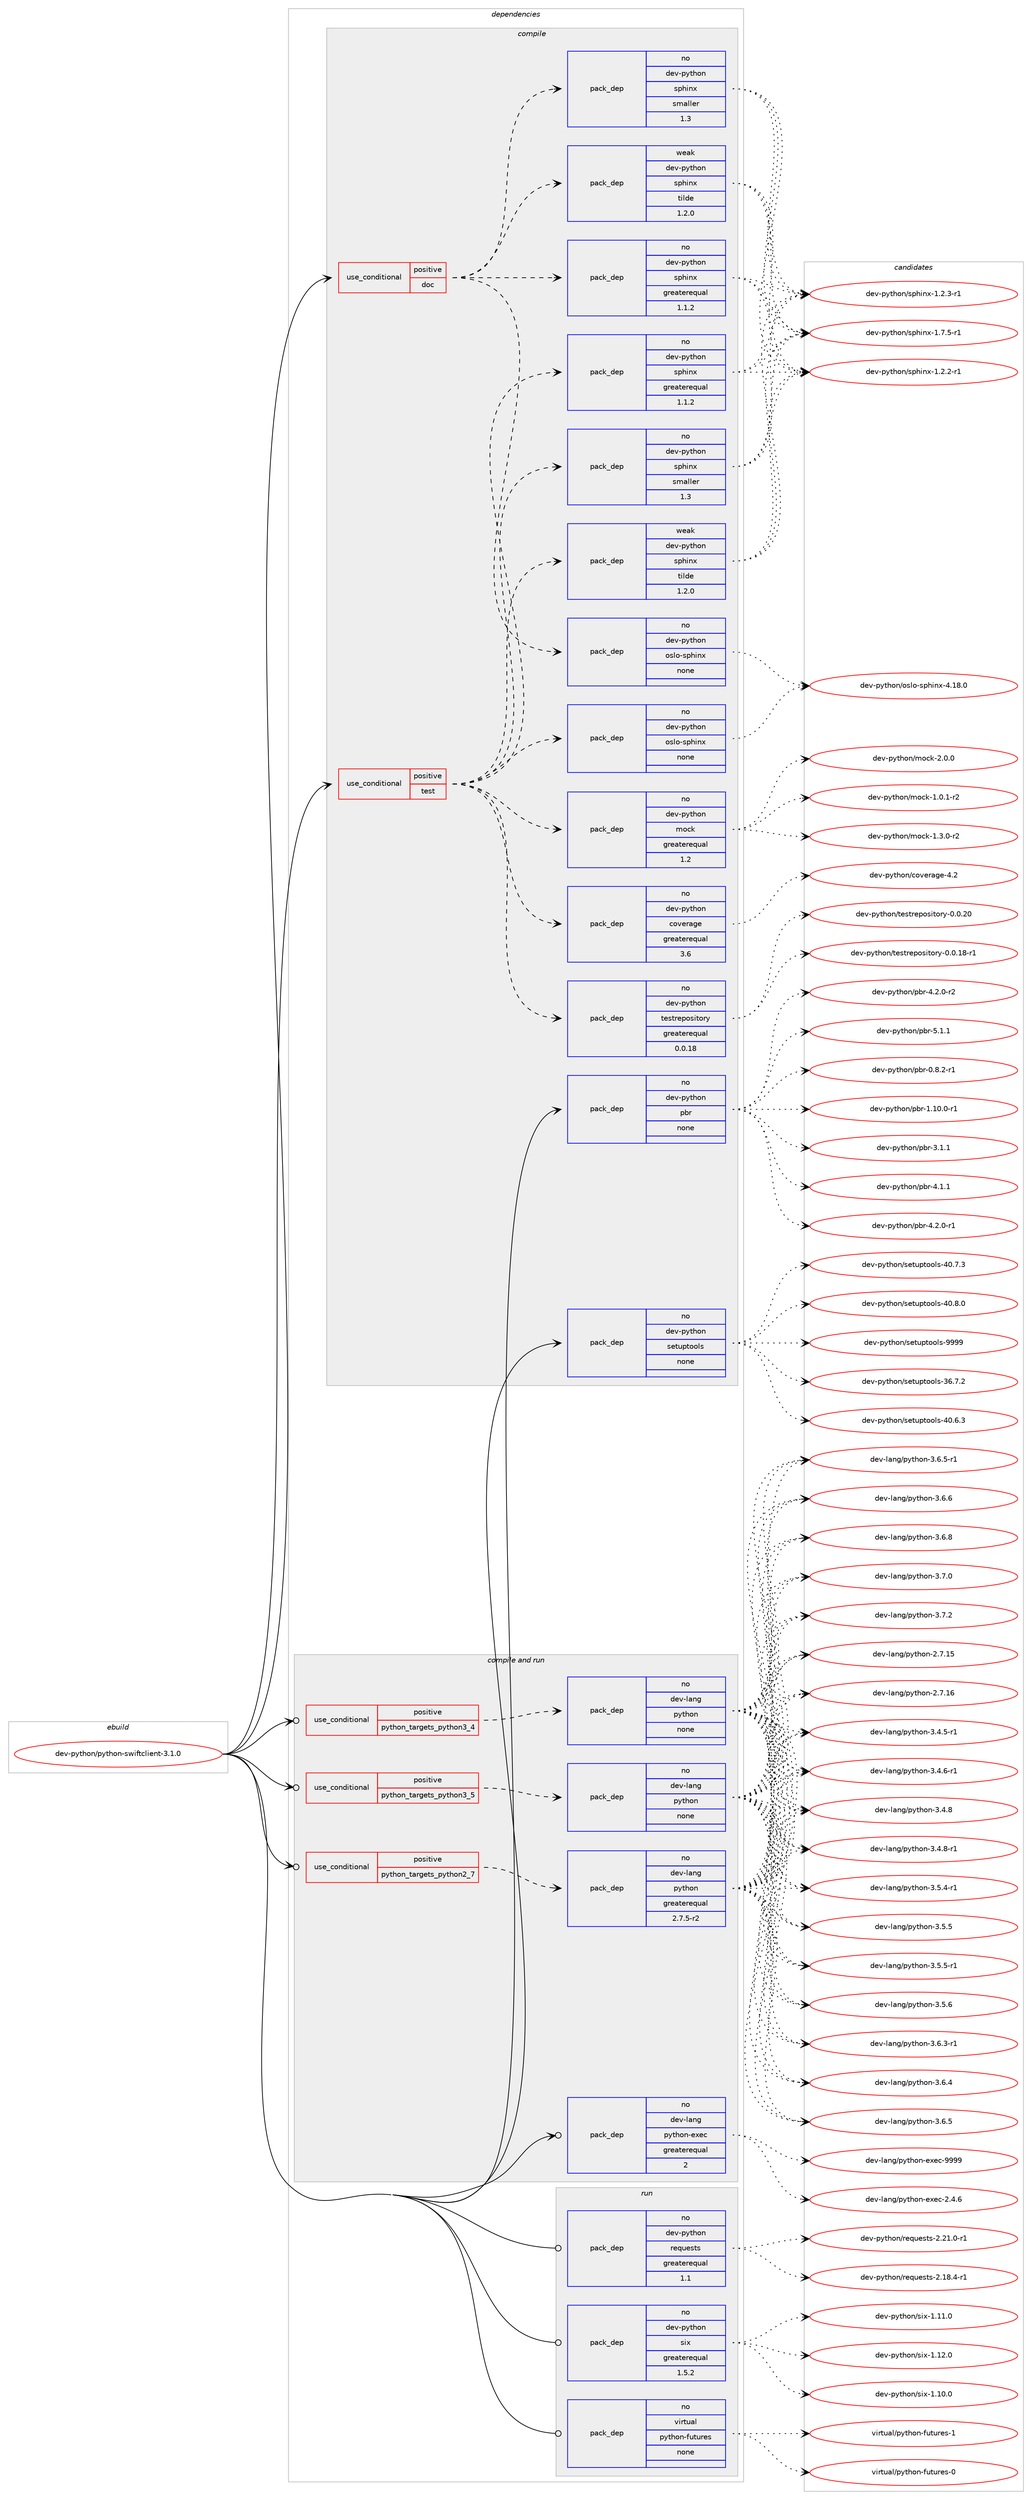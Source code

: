digraph prolog {

# *************
# Graph options
# *************

newrank=true;
concentrate=true;
compound=true;
graph [rankdir=LR,fontname=Helvetica,fontsize=10,ranksep=1.5];#, ranksep=2.5, nodesep=0.2];
edge  [arrowhead=vee];
node  [fontname=Helvetica,fontsize=10];

# **********
# The ebuild
# **********

subgraph cluster_leftcol {
color=gray;
rank=same;
label=<<i>ebuild</i>>;
id [label="dev-python/python-swiftclient-3.1.0", color=red, width=4, href="../dev-python/python-swiftclient-3.1.0.svg"];
}

# ****************
# The dependencies
# ****************

subgraph cluster_midcol {
color=gray;
label=<<i>dependencies</i>>;
subgraph cluster_compile {
fillcolor="#eeeeee";
style=filled;
label=<<i>compile</i>>;
subgraph cond383071 {
dependency1436762 [label=<<TABLE BORDER="0" CELLBORDER="1" CELLSPACING="0" CELLPADDING="4"><TR><TD ROWSPAN="3" CELLPADDING="10">use_conditional</TD></TR><TR><TD>positive</TD></TR><TR><TD>doc</TD></TR></TABLE>>, shape=none, color=red];
subgraph pack1030336 {
dependency1436763 [label=<<TABLE BORDER="0" CELLBORDER="1" CELLSPACING="0" CELLPADDING="4" WIDTH="220"><TR><TD ROWSPAN="6" CELLPADDING="30">pack_dep</TD></TR><TR><TD WIDTH="110">no</TD></TR><TR><TD>dev-python</TD></TR><TR><TD>oslo-sphinx</TD></TR><TR><TD>none</TD></TR><TR><TD></TD></TR></TABLE>>, shape=none, color=blue];
}
dependency1436762:e -> dependency1436763:w [weight=20,style="dashed",arrowhead="vee"];
subgraph pack1030337 {
dependency1436764 [label=<<TABLE BORDER="0" CELLBORDER="1" CELLSPACING="0" CELLPADDING="4" WIDTH="220"><TR><TD ROWSPAN="6" CELLPADDING="30">pack_dep</TD></TR><TR><TD WIDTH="110">no</TD></TR><TR><TD>dev-python</TD></TR><TR><TD>sphinx</TD></TR><TR><TD>greaterequal</TD></TR><TR><TD>1.1.2</TD></TR></TABLE>>, shape=none, color=blue];
}
dependency1436762:e -> dependency1436764:w [weight=20,style="dashed",arrowhead="vee"];
subgraph pack1030338 {
dependency1436765 [label=<<TABLE BORDER="0" CELLBORDER="1" CELLSPACING="0" CELLPADDING="4" WIDTH="220"><TR><TD ROWSPAN="6" CELLPADDING="30">pack_dep</TD></TR><TR><TD WIDTH="110">weak</TD></TR><TR><TD>dev-python</TD></TR><TR><TD>sphinx</TD></TR><TR><TD>tilde</TD></TR><TR><TD>1.2.0</TD></TR></TABLE>>, shape=none, color=blue];
}
dependency1436762:e -> dependency1436765:w [weight=20,style="dashed",arrowhead="vee"];
subgraph pack1030339 {
dependency1436766 [label=<<TABLE BORDER="0" CELLBORDER="1" CELLSPACING="0" CELLPADDING="4" WIDTH="220"><TR><TD ROWSPAN="6" CELLPADDING="30">pack_dep</TD></TR><TR><TD WIDTH="110">no</TD></TR><TR><TD>dev-python</TD></TR><TR><TD>sphinx</TD></TR><TR><TD>smaller</TD></TR><TR><TD>1.3</TD></TR></TABLE>>, shape=none, color=blue];
}
dependency1436762:e -> dependency1436766:w [weight=20,style="dashed",arrowhead="vee"];
}
id:e -> dependency1436762:w [weight=20,style="solid",arrowhead="vee"];
subgraph cond383072 {
dependency1436767 [label=<<TABLE BORDER="0" CELLBORDER="1" CELLSPACING="0" CELLPADDING="4"><TR><TD ROWSPAN="3" CELLPADDING="10">use_conditional</TD></TR><TR><TD>positive</TD></TR><TR><TD>test</TD></TR></TABLE>>, shape=none, color=red];
subgraph pack1030340 {
dependency1436768 [label=<<TABLE BORDER="0" CELLBORDER="1" CELLSPACING="0" CELLPADDING="4" WIDTH="220"><TR><TD ROWSPAN="6" CELLPADDING="30">pack_dep</TD></TR><TR><TD WIDTH="110">no</TD></TR><TR><TD>dev-python</TD></TR><TR><TD>coverage</TD></TR><TR><TD>greaterequal</TD></TR><TR><TD>3.6</TD></TR></TABLE>>, shape=none, color=blue];
}
dependency1436767:e -> dependency1436768:w [weight=20,style="dashed",arrowhead="vee"];
subgraph pack1030341 {
dependency1436769 [label=<<TABLE BORDER="0" CELLBORDER="1" CELLSPACING="0" CELLPADDING="4" WIDTH="220"><TR><TD ROWSPAN="6" CELLPADDING="30">pack_dep</TD></TR><TR><TD WIDTH="110">no</TD></TR><TR><TD>dev-python</TD></TR><TR><TD>mock</TD></TR><TR><TD>greaterequal</TD></TR><TR><TD>1.2</TD></TR></TABLE>>, shape=none, color=blue];
}
dependency1436767:e -> dependency1436769:w [weight=20,style="dashed",arrowhead="vee"];
subgraph pack1030342 {
dependency1436770 [label=<<TABLE BORDER="0" CELLBORDER="1" CELLSPACING="0" CELLPADDING="4" WIDTH="220"><TR><TD ROWSPAN="6" CELLPADDING="30">pack_dep</TD></TR><TR><TD WIDTH="110">no</TD></TR><TR><TD>dev-python</TD></TR><TR><TD>oslo-sphinx</TD></TR><TR><TD>none</TD></TR><TR><TD></TD></TR></TABLE>>, shape=none, color=blue];
}
dependency1436767:e -> dependency1436770:w [weight=20,style="dashed",arrowhead="vee"];
subgraph pack1030343 {
dependency1436771 [label=<<TABLE BORDER="0" CELLBORDER="1" CELLSPACING="0" CELLPADDING="4" WIDTH="220"><TR><TD ROWSPAN="6" CELLPADDING="30">pack_dep</TD></TR><TR><TD WIDTH="110">no</TD></TR><TR><TD>dev-python</TD></TR><TR><TD>sphinx</TD></TR><TR><TD>greaterequal</TD></TR><TR><TD>1.1.2</TD></TR></TABLE>>, shape=none, color=blue];
}
dependency1436767:e -> dependency1436771:w [weight=20,style="dashed",arrowhead="vee"];
subgraph pack1030344 {
dependency1436772 [label=<<TABLE BORDER="0" CELLBORDER="1" CELLSPACING="0" CELLPADDING="4" WIDTH="220"><TR><TD ROWSPAN="6" CELLPADDING="30">pack_dep</TD></TR><TR><TD WIDTH="110">weak</TD></TR><TR><TD>dev-python</TD></TR><TR><TD>sphinx</TD></TR><TR><TD>tilde</TD></TR><TR><TD>1.2.0</TD></TR></TABLE>>, shape=none, color=blue];
}
dependency1436767:e -> dependency1436772:w [weight=20,style="dashed",arrowhead="vee"];
subgraph pack1030345 {
dependency1436773 [label=<<TABLE BORDER="0" CELLBORDER="1" CELLSPACING="0" CELLPADDING="4" WIDTH="220"><TR><TD ROWSPAN="6" CELLPADDING="30">pack_dep</TD></TR><TR><TD WIDTH="110">no</TD></TR><TR><TD>dev-python</TD></TR><TR><TD>sphinx</TD></TR><TR><TD>smaller</TD></TR><TR><TD>1.3</TD></TR></TABLE>>, shape=none, color=blue];
}
dependency1436767:e -> dependency1436773:w [weight=20,style="dashed",arrowhead="vee"];
subgraph pack1030346 {
dependency1436774 [label=<<TABLE BORDER="0" CELLBORDER="1" CELLSPACING="0" CELLPADDING="4" WIDTH="220"><TR><TD ROWSPAN="6" CELLPADDING="30">pack_dep</TD></TR><TR><TD WIDTH="110">no</TD></TR><TR><TD>dev-python</TD></TR><TR><TD>testrepository</TD></TR><TR><TD>greaterequal</TD></TR><TR><TD>0.0.18</TD></TR></TABLE>>, shape=none, color=blue];
}
dependency1436767:e -> dependency1436774:w [weight=20,style="dashed",arrowhead="vee"];
}
id:e -> dependency1436767:w [weight=20,style="solid",arrowhead="vee"];
subgraph pack1030347 {
dependency1436775 [label=<<TABLE BORDER="0" CELLBORDER="1" CELLSPACING="0" CELLPADDING="4" WIDTH="220"><TR><TD ROWSPAN="6" CELLPADDING="30">pack_dep</TD></TR><TR><TD WIDTH="110">no</TD></TR><TR><TD>dev-python</TD></TR><TR><TD>pbr</TD></TR><TR><TD>none</TD></TR><TR><TD></TD></TR></TABLE>>, shape=none, color=blue];
}
id:e -> dependency1436775:w [weight=20,style="solid",arrowhead="vee"];
subgraph pack1030348 {
dependency1436776 [label=<<TABLE BORDER="0" CELLBORDER="1" CELLSPACING="0" CELLPADDING="4" WIDTH="220"><TR><TD ROWSPAN="6" CELLPADDING="30">pack_dep</TD></TR><TR><TD WIDTH="110">no</TD></TR><TR><TD>dev-python</TD></TR><TR><TD>setuptools</TD></TR><TR><TD>none</TD></TR><TR><TD></TD></TR></TABLE>>, shape=none, color=blue];
}
id:e -> dependency1436776:w [weight=20,style="solid",arrowhead="vee"];
}
subgraph cluster_compileandrun {
fillcolor="#eeeeee";
style=filled;
label=<<i>compile and run</i>>;
subgraph cond383073 {
dependency1436777 [label=<<TABLE BORDER="0" CELLBORDER="1" CELLSPACING="0" CELLPADDING="4"><TR><TD ROWSPAN="3" CELLPADDING="10">use_conditional</TD></TR><TR><TD>positive</TD></TR><TR><TD>python_targets_python2_7</TD></TR></TABLE>>, shape=none, color=red];
subgraph pack1030349 {
dependency1436778 [label=<<TABLE BORDER="0" CELLBORDER="1" CELLSPACING="0" CELLPADDING="4" WIDTH="220"><TR><TD ROWSPAN="6" CELLPADDING="30">pack_dep</TD></TR><TR><TD WIDTH="110">no</TD></TR><TR><TD>dev-lang</TD></TR><TR><TD>python</TD></TR><TR><TD>greaterequal</TD></TR><TR><TD>2.7.5-r2</TD></TR></TABLE>>, shape=none, color=blue];
}
dependency1436777:e -> dependency1436778:w [weight=20,style="dashed",arrowhead="vee"];
}
id:e -> dependency1436777:w [weight=20,style="solid",arrowhead="odotvee"];
subgraph cond383074 {
dependency1436779 [label=<<TABLE BORDER="0" CELLBORDER="1" CELLSPACING="0" CELLPADDING="4"><TR><TD ROWSPAN="3" CELLPADDING="10">use_conditional</TD></TR><TR><TD>positive</TD></TR><TR><TD>python_targets_python3_4</TD></TR></TABLE>>, shape=none, color=red];
subgraph pack1030350 {
dependency1436780 [label=<<TABLE BORDER="0" CELLBORDER="1" CELLSPACING="0" CELLPADDING="4" WIDTH="220"><TR><TD ROWSPAN="6" CELLPADDING="30">pack_dep</TD></TR><TR><TD WIDTH="110">no</TD></TR><TR><TD>dev-lang</TD></TR><TR><TD>python</TD></TR><TR><TD>none</TD></TR><TR><TD></TD></TR></TABLE>>, shape=none, color=blue];
}
dependency1436779:e -> dependency1436780:w [weight=20,style="dashed",arrowhead="vee"];
}
id:e -> dependency1436779:w [weight=20,style="solid",arrowhead="odotvee"];
subgraph cond383075 {
dependency1436781 [label=<<TABLE BORDER="0" CELLBORDER="1" CELLSPACING="0" CELLPADDING="4"><TR><TD ROWSPAN="3" CELLPADDING="10">use_conditional</TD></TR><TR><TD>positive</TD></TR><TR><TD>python_targets_python3_5</TD></TR></TABLE>>, shape=none, color=red];
subgraph pack1030351 {
dependency1436782 [label=<<TABLE BORDER="0" CELLBORDER="1" CELLSPACING="0" CELLPADDING="4" WIDTH="220"><TR><TD ROWSPAN="6" CELLPADDING="30">pack_dep</TD></TR><TR><TD WIDTH="110">no</TD></TR><TR><TD>dev-lang</TD></TR><TR><TD>python</TD></TR><TR><TD>none</TD></TR><TR><TD></TD></TR></TABLE>>, shape=none, color=blue];
}
dependency1436781:e -> dependency1436782:w [weight=20,style="dashed",arrowhead="vee"];
}
id:e -> dependency1436781:w [weight=20,style="solid",arrowhead="odotvee"];
subgraph pack1030352 {
dependency1436783 [label=<<TABLE BORDER="0" CELLBORDER="1" CELLSPACING="0" CELLPADDING="4" WIDTH="220"><TR><TD ROWSPAN="6" CELLPADDING="30">pack_dep</TD></TR><TR><TD WIDTH="110">no</TD></TR><TR><TD>dev-lang</TD></TR><TR><TD>python-exec</TD></TR><TR><TD>greaterequal</TD></TR><TR><TD>2</TD></TR></TABLE>>, shape=none, color=blue];
}
id:e -> dependency1436783:w [weight=20,style="solid",arrowhead="odotvee"];
}
subgraph cluster_run {
fillcolor="#eeeeee";
style=filled;
label=<<i>run</i>>;
subgraph pack1030353 {
dependency1436784 [label=<<TABLE BORDER="0" CELLBORDER="1" CELLSPACING="0" CELLPADDING="4" WIDTH="220"><TR><TD ROWSPAN="6" CELLPADDING="30">pack_dep</TD></TR><TR><TD WIDTH="110">no</TD></TR><TR><TD>dev-python</TD></TR><TR><TD>requests</TD></TR><TR><TD>greaterequal</TD></TR><TR><TD>1.1</TD></TR></TABLE>>, shape=none, color=blue];
}
id:e -> dependency1436784:w [weight=20,style="solid",arrowhead="odot"];
subgraph pack1030354 {
dependency1436785 [label=<<TABLE BORDER="0" CELLBORDER="1" CELLSPACING="0" CELLPADDING="4" WIDTH="220"><TR><TD ROWSPAN="6" CELLPADDING="30">pack_dep</TD></TR><TR><TD WIDTH="110">no</TD></TR><TR><TD>dev-python</TD></TR><TR><TD>six</TD></TR><TR><TD>greaterequal</TD></TR><TR><TD>1.5.2</TD></TR></TABLE>>, shape=none, color=blue];
}
id:e -> dependency1436785:w [weight=20,style="solid",arrowhead="odot"];
subgraph pack1030355 {
dependency1436786 [label=<<TABLE BORDER="0" CELLBORDER="1" CELLSPACING="0" CELLPADDING="4" WIDTH="220"><TR><TD ROWSPAN="6" CELLPADDING="30">pack_dep</TD></TR><TR><TD WIDTH="110">no</TD></TR><TR><TD>virtual</TD></TR><TR><TD>python-futures</TD></TR><TR><TD>none</TD></TR><TR><TD></TD></TR></TABLE>>, shape=none, color=blue];
}
id:e -> dependency1436786:w [weight=20,style="solid",arrowhead="odot"];
}
}

# **************
# The candidates
# **************

subgraph cluster_choices {
rank=same;
color=gray;
label=<<i>candidates</i>>;

subgraph choice1030336 {
color=black;
nodesep=1;
choice10010111845112121116104111110471111151081114511511210410511012045524649564648 [label="dev-python/oslo-sphinx-4.18.0", color=red, width=4,href="../dev-python/oslo-sphinx-4.18.0.svg"];
dependency1436763:e -> choice10010111845112121116104111110471111151081114511511210410511012045524649564648:w [style=dotted,weight="100"];
}
subgraph choice1030337 {
color=black;
nodesep=1;
choice10010111845112121116104111110471151121041051101204549465046504511449 [label="dev-python/sphinx-1.2.2-r1", color=red, width=4,href="../dev-python/sphinx-1.2.2-r1.svg"];
choice10010111845112121116104111110471151121041051101204549465046514511449 [label="dev-python/sphinx-1.2.3-r1", color=red, width=4,href="../dev-python/sphinx-1.2.3-r1.svg"];
choice10010111845112121116104111110471151121041051101204549465546534511449 [label="dev-python/sphinx-1.7.5-r1", color=red, width=4,href="../dev-python/sphinx-1.7.5-r1.svg"];
dependency1436764:e -> choice10010111845112121116104111110471151121041051101204549465046504511449:w [style=dotted,weight="100"];
dependency1436764:e -> choice10010111845112121116104111110471151121041051101204549465046514511449:w [style=dotted,weight="100"];
dependency1436764:e -> choice10010111845112121116104111110471151121041051101204549465546534511449:w [style=dotted,weight="100"];
}
subgraph choice1030338 {
color=black;
nodesep=1;
choice10010111845112121116104111110471151121041051101204549465046504511449 [label="dev-python/sphinx-1.2.2-r1", color=red, width=4,href="../dev-python/sphinx-1.2.2-r1.svg"];
choice10010111845112121116104111110471151121041051101204549465046514511449 [label="dev-python/sphinx-1.2.3-r1", color=red, width=4,href="../dev-python/sphinx-1.2.3-r1.svg"];
choice10010111845112121116104111110471151121041051101204549465546534511449 [label="dev-python/sphinx-1.7.5-r1", color=red, width=4,href="../dev-python/sphinx-1.7.5-r1.svg"];
dependency1436765:e -> choice10010111845112121116104111110471151121041051101204549465046504511449:w [style=dotted,weight="100"];
dependency1436765:e -> choice10010111845112121116104111110471151121041051101204549465046514511449:w [style=dotted,weight="100"];
dependency1436765:e -> choice10010111845112121116104111110471151121041051101204549465546534511449:w [style=dotted,weight="100"];
}
subgraph choice1030339 {
color=black;
nodesep=1;
choice10010111845112121116104111110471151121041051101204549465046504511449 [label="dev-python/sphinx-1.2.2-r1", color=red, width=4,href="../dev-python/sphinx-1.2.2-r1.svg"];
choice10010111845112121116104111110471151121041051101204549465046514511449 [label="dev-python/sphinx-1.2.3-r1", color=red, width=4,href="../dev-python/sphinx-1.2.3-r1.svg"];
choice10010111845112121116104111110471151121041051101204549465546534511449 [label="dev-python/sphinx-1.7.5-r1", color=red, width=4,href="../dev-python/sphinx-1.7.5-r1.svg"];
dependency1436766:e -> choice10010111845112121116104111110471151121041051101204549465046504511449:w [style=dotted,weight="100"];
dependency1436766:e -> choice10010111845112121116104111110471151121041051101204549465046514511449:w [style=dotted,weight="100"];
dependency1436766:e -> choice10010111845112121116104111110471151121041051101204549465546534511449:w [style=dotted,weight="100"];
}
subgraph choice1030340 {
color=black;
nodesep=1;
choice1001011184511212111610411111047991111181011149710310145524650 [label="dev-python/coverage-4.2", color=red, width=4,href="../dev-python/coverage-4.2.svg"];
dependency1436768:e -> choice1001011184511212111610411111047991111181011149710310145524650:w [style=dotted,weight="100"];
}
subgraph choice1030341 {
color=black;
nodesep=1;
choice1001011184511212111610411111047109111991074549464846494511450 [label="dev-python/mock-1.0.1-r2", color=red, width=4,href="../dev-python/mock-1.0.1-r2.svg"];
choice1001011184511212111610411111047109111991074549465146484511450 [label="dev-python/mock-1.3.0-r2", color=red, width=4,href="../dev-python/mock-1.3.0-r2.svg"];
choice100101118451121211161041111104710911199107455046484648 [label="dev-python/mock-2.0.0", color=red, width=4,href="../dev-python/mock-2.0.0.svg"];
dependency1436769:e -> choice1001011184511212111610411111047109111991074549464846494511450:w [style=dotted,weight="100"];
dependency1436769:e -> choice1001011184511212111610411111047109111991074549465146484511450:w [style=dotted,weight="100"];
dependency1436769:e -> choice100101118451121211161041111104710911199107455046484648:w [style=dotted,weight="100"];
}
subgraph choice1030342 {
color=black;
nodesep=1;
choice10010111845112121116104111110471111151081114511511210410511012045524649564648 [label="dev-python/oslo-sphinx-4.18.0", color=red, width=4,href="../dev-python/oslo-sphinx-4.18.0.svg"];
dependency1436770:e -> choice10010111845112121116104111110471111151081114511511210410511012045524649564648:w [style=dotted,weight="100"];
}
subgraph choice1030343 {
color=black;
nodesep=1;
choice10010111845112121116104111110471151121041051101204549465046504511449 [label="dev-python/sphinx-1.2.2-r1", color=red, width=4,href="../dev-python/sphinx-1.2.2-r1.svg"];
choice10010111845112121116104111110471151121041051101204549465046514511449 [label="dev-python/sphinx-1.2.3-r1", color=red, width=4,href="../dev-python/sphinx-1.2.3-r1.svg"];
choice10010111845112121116104111110471151121041051101204549465546534511449 [label="dev-python/sphinx-1.7.5-r1", color=red, width=4,href="../dev-python/sphinx-1.7.5-r1.svg"];
dependency1436771:e -> choice10010111845112121116104111110471151121041051101204549465046504511449:w [style=dotted,weight="100"];
dependency1436771:e -> choice10010111845112121116104111110471151121041051101204549465046514511449:w [style=dotted,weight="100"];
dependency1436771:e -> choice10010111845112121116104111110471151121041051101204549465546534511449:w [style=dotted,weight="100"];
}
subgraph choice1030344 {
color=black;
nodesep=1;
choice10010111845112121116104111110471151121041051101204549465046504511449 [label="dev-python/sphinx-1.2.2-r1", color=red, width=4,href="../dev-python/sphinx-1.2.2-r1.svg"];
choice10010111845112121116104111110471151121041051101204549465046514511449 [label="dev-python/sphinx-1.2.3-r1", color=red, width=4,href="../dev-python/sphinx-1.2.3-r1.svg"];
choice10010111845112121116104111110471151121041051101204549465546534511449 [label="dev-python/sphinx-1.7.5-r1", color=red, width=4,href="../dev-python/sphinx-1.7.5-r1.svg"];
dependency1436772:e -> choice10010111845112121116104111110471151121041051101204549465046504511449:w [style=dotted,weight="100"];
dependency1436772:e -> choice10010111845112121116104111110471151121041051101204549465046514511449:w [style=dotted,weight="100"];
dependency1436772:e -> choice10010111845112121116104111110471151121041051101204549465546534511449:w [style=dotted,weight="100"];
}
subgraph choice1030345 {
color=black;
nodesep=1;
choice10010111845112121116104111110471151121041051101204549465046504511449 [label="dev-python/sphinx-1.2.2-r1", color=red, width=4,href="../dev-python/sphinx-1.2.2-r1.svg"];
choice10010111845112121116104111110471151121041051101204549465046514511449 [label="dev-python/sphinx-1.2.3-r1", color=red, width=4,href="../dev-python/sphinx-1.2.3-r1.svg"];
choice10010111845112121116104111110471151121041051101204549465546534511449 [label="dev-python/sphinx-1.7.5-r1", color=red, width=4,href="../dev-python/sphinx-1.7.5-r1.svg"];
dependency1436773:e -> choice10010111845112121116104111110471151121041051101204549465046504511449:w [style=dotted,weight="100"];
dependency1436773:e -> choice10010111845112121116104111110471151121041051101204549465046514511449:w [style=dotted,weight="100"];
dependency1436773:e -> choice10010111845112121116104111110471151121041051101204549465546534511449:w [style=dotted,weight="100"];
}
subgraph choice1030346 {
color=black;
nodesep=1;
choice1001011184511212111610411111047116101115116114101112111115105116111114121454846484649564511449 [label="dev-python/testrepository-0.0.18-r1", color=red, width=4,href="../dev-python/testrepository-0.0.18-r1.svg"];
choice100101118451121211161041111104711610111511611410111211111510511611111412145484648465048 [label="dev-python/testrepository-0.0.20", color=red, width=4,href="../dev-python/testrepository-0.0.20.svg"];
dependency1436774:e -> choice1001011184511212111610411111047116101115116114101112111115105116111114121454846484649564511449:w [style=dotted,weight="100"];
dependency1436774:e -> choice100101118451121211161041111104711610111511611410111211111510511611111412145484648465048:w [style=dotted,weight="100"];
}
subgraph choice1030347 {
color=black;
nodesep=1;
choice1001011184511212111610411111047112981144548465646504511449 [label="dev-python/pbr-0.8.2-r1", color=red, width=4,href="../dev-python/pbr-0.8.2-r1.svg"];
choice100101118451121211161041111104711298114454946494846484511449 [label="dev-python/pbr-1.10.0-r1", color=red, width=4,href="../dev-python/pbr-1.10.0-r1.svg"];
choice100101118451121211161041111104711298114455146494649 [label="dev-python/pbr-3.1.1", color=red, width=4,href="../dev-python/pbr-3.1.1.svg"];
choice100101118451121211161041111104711298114455246494649 [label="dev-python/pbr-4.1.1", color=red, width=4,href="../dev-python/pbr-4.1.1.svg"];
choice1001011184511212111610411111047112981144552465046484511449 [label="dev-python/pbr-4.2.0-r1", color=red, width=4,href="../dev-python/pbr-4.2.0-r1.svg"];
choice1001011184511212111610411111047112981144552465046484511450 [label="dev-python/pbr-4.2.0-r2", color=red, width=4,href="../dev-python/pbr-4.2.0-r2.svg"];
choice100101118451121211161041111104711298114455346494649 [label="dev-python/pbr-5.1.1", color=red, width=4,href="../dev-python/pbr-5.1.1.svg"];
dependency1436775:e -> choice1001011184511212111610411111047112981144548465646504511449:w [style=dotted,weight="100"];
dependency1436775:e -> choice100101118451121211161041111104711298114454946494846484511449:w [style=dotted,weight="100"];
dependency1436775:e -> choice100101118451121211161041111104711298114455146494649:w [style=dotted,weight="100"];
dependency1436775:e -> choice100101118451121211161041111104711298114455246494649:w [style=dotted,weight="100"];
dependency1436775:e -> choice1001011184511212111610411111047112981144552465046484511449:w [style=dotted,weight="100"];
dependency1436775:e -> choice1001011184511212111610411111047112981144552465046484511450:w [style=dotted,weight="100"];
dependency1436775:e -> choice100101118451121211161041111104711298114455346494649:w [style=dotted,weight="100"];
}
subgraph choice1030348 {
color=black;
nodesep=1;
choice100101118451121211161041111104711510111611711211611111110811545515446554650 [label="dev-python/setuptools-36.7.2", color=red, width=4,href="../dev-python/setuptools-36.7.2.svg"];
choice100101118451121211161041111104711510111611711211611111110811545524846544651 [label="dev-python/setuptools-40.6.3", color=red, width=4,href="../dev-python/setuptools-40.6.3.svg"];
choice100101118451121211161041111104711510111611711211611111110811545524846554651 [label="dev-python/setuptools-40.7.3", color=red, width=4,href="../dev-python/setuptools-40.7.3.svg"];
choice100101118451121211161041111104711510111611711211611111110811545524846564648 [label="dev-python/setuptools-40.8.0", color=red, width=4,href="../dev-python/setuptools-40.8.0.svg"];
choice10010111845112121116104111110471151011161171121161111111081154557575757 [label="dev-python/setuptools-9999", color=red, width=4,href="../dev-python/setuptools-9999.svg"];
dependency1436776:e -> choice100101118451121211161041111104711510111611711211611111110811545515446554650:w [style=dotted,weight="100"];
dependency1436776:e -> choice100101118451121211161041111104711510111611711211611111110811545524846544651:w [style=dotted,weight="100"];
dependency1436776:e -> choice100101118451121211161041111104711510111611711211611111110811545524846554651:w [style=dotted,weight="100"];
dependency1436776:e -> choice100101118451121211161041111104711510111611711211611111110811545524846564648:w [style=dotted,weight="100"];
dependency1436776:e -> choice10010111845112121116104111110471151011161171121161111111081154557575757:w [style=dotted,weight="100"];
}
subgraph choice1030349 {
color=black;
nodesep=1;
choice10010111845108971101034711212111610411111045504655464953 [label="dev-lang/python-2.7.15", color=red, width=4,href="../dev-lang/python-2.7.15.svg"];
choice10010111845108971101034711212111610411111045504655464954 [label="dev-lang/python-2.7.16", color=red, width=4,href="../dev-lang/python-2.7.16.svg"];
choice1001011184510897110103471121211161041111104551465246534511449 [label="dev-lang/python-3.4.5-r1", color=red, width=4,href="../dev-lang/python-3.4.5-r1.svg"];
choice1001011184510897110103471121211161041111104551465246544511449 [label="dev-lang/python-3.4.6-r1", color=red, width=4,href="../dev-lang/python-3.4.6-r1.svg"];
choice100101118451089711010347112121116104111110455146524656 [label="dev-lang/python-3.4.8", color=red, width=4,href="../dev-lang/python-3.4.8.svg"];
choice1001011184510897110103471121211161041111104551465246564511449 [label="dev-lang/python-3.4.8-r1", color=red, width=4,href="../dev-lang/python-3.4.8-r1.svg"];
choice1001011184510897110103471121211161041111104551465346524511449 [label="dev-lang/python-3.5.4-r1", color=red, width=4,href="../dev-lang/python-3.5.4-r1.svg"];
choice100101118451089711010347112121116104111110455146534653 [label="dev-lang/python-3.5.5", color=red, width=4,href="../dev-lang/python-3.5.5.svg"];
choice1001011184510897110103471121211161041111104551465346534511449 [label="dev-lang/python-3.5.5-r1", color=red, width=4,href="../dev-lang/python-3.5.5-r1.svg"];
choice100101118451089711010347112121116104111110455146534654 [label="dev-lang/python-3.5.6", color=red, width=4,href="../dev-lang/python-3.5.6.svg"];
choice1001011184510897110103471121211161041111104551465446514511449 [label="dev-lang/python-3.6.3-r1", color=red, width=4,href="../dev-lang/python-3.6.3-r1.svg"];
choice100101118451089711010347112121116104111110455146544652 [label="dev-lang/python-3.6.4", color=red, width=4,href="../dev-lang/python-3.6.4.svg"];
choice100101118451089711010347112121116104111110455146544653 [label="dev-lang/python-3.6.5", color=red, width=4,href="../dev-lang/python-3.6.5.svg"];
choice1001011184510897110103471121211161041111104551465446534511449 [label="dev-lang/python-3.6.5-r1", color=red, width=4,href="../dev-lang/python-3.6.5-r1.svg"];
choice100101118451089711010347112121116104111110455146544654 [label="dev-lang/python-3.6.6", color=red, width=4,href="../dev-lang/python-3.6.6.svg"];
choice100101118451089711010347112121116104111110455146544656 [label="dev-lang/python-3.6.8", color=red, width=4,href="../dev-lang/python-3.6.8.svg"];
choice100101118451089711010347112121116104111110455146554648 [label="dev-lang/python-3.7.0", color=red, width=4,href="../dev-lang/python-3.7.0.svg"];
choice100101118451089711010347112121116104111110455146554650 [label="dev-lang/python-3.7.2", color=red, width=4,href="../dev-lang/python-3.7.2.svg"];
dependency1436778:e -> choice10010111845108971101034711212111610411111045504655464953:w [style=dotted,weight="100"];
dependency1436778:e -> choice10010111845108971101034711212111610411111045504655464954:w [style=dotted,weight="100"];
dependency1436778:e -> choice1001011184510897110103471121211161041111104551465246534511449:w [style=dotted,weight="100"];
dependency1436778:e -> choice1001011184510897110103471121211161041111104551465246544511449:w [style=dotted,weight="100"];
dependency1436778:e -> choice100101118451089711010347112121116104111110455146524656:w [style=dotted,weight="100"];
dependency1436778:e -> choice1001011184510897110103471121211161041111104551465246564511449:w [style=dotted,weight="100"];
dependency1436778:e -> choice1001011184510897110103471121211161041111104551465346524511449:w [style=dotted,weight="100"];
dependency1436778:e -> choice100101118451089711010347112121116104111110455146534653:w [style=dotted,weight="100"];
dependency1436778:e -> choice1001011184510897110103471121211161041111104551465346534511449:w [style=dotted,weight="100"];
dependency1436778:e -> choice100101118451089711010347112121116104111110455146534654:w [style=dotted,weight="100"];
dependency1436778:e -> choice1001011184510897110103471121211161041111104551465446514511449:w [style=dotted,weight="100"];
dependency1436778:e -> choice100101118451089711010347112121116104111110455146544652:w [style=dotted,weight="100"];
dependency1436778:e -> choice100101118451089711010347112121116104111110455146544653:w [style=dotted,weight="100"];
dependency1436778:e -> choice1001011184510897110103471121211161041111104551465446534511449:w [style=dotted,weight="100"];
dependency1436778:e -> choice100101118451089711010347112121116104111110455146544654:w [style=dotted,weight="100"];
dependency1436778:e -> choice100101118451089711010347112121116104111110455146544656:w [style=dotted,weight="100"];
dependency1436778:e -> choice100101118451089711010347112121116104111110455146554648:w [style=dotted,weight="100"];
dependency1436778:e -> choice100101118451089711010347112121116104111110455146554650:w [style=dotted,weight="100"];
}
subgraph choice1030350 {
color=black;
nodesep=1;
choice10010111845108971101034711212111610411111045504655464953 [label="dev-lang/python-2.7.15", color=red, width=4,href="../dev-lang/python-2.7.15.svg"];
choice10010111845108971101034711212111610411111045504655464954 [label="dev-lang/python-2.7.16", color=red, width=4,href="../dev-lang/python-2.7.16.svg"];
choice1001011184510897110103471121211161041111104551465246534511449 [label="dev-lang/python-3.4.5-r1", color=red, width=4,href="../dev-lang/python-3.4.5-r1.svg"];
choice1001011184510897110103471121211161041111104551465246544511449 [label="dev-lang/python-3.4.6-r1", color=red, width=4,href="../dev-lang/python-3.4.6-r1.svg"];
choice100101118451089711010347112121116104111110455146524656 [label="dev-lang/python-3.4.8", color=red, width=4,href="../dev-lang/python-3.4.8.svg"];
choice1001011184510897110103471121211161041111104551465246564511449 [label="dev-lang/python-3.4.8-r1", color=red, width=4,href="../dev-lang/python-3.4.8-r1.svg"];
choice1001011184510897110103471121211161041111104551465346524511449 [label="dev-lang/python-3.5.4-r1", color=red, width=4,href="../dev-lang/python-3.5.4-r1.svg"];
choice100101118451089711010347112121116104111110455146534653 [label="dev-lang/python-3.5.5", color=red, width=4,href="../dev-lang/python-3.5.5.svg"];
choice1001011184510897110103471121211161041111104551465346534511449 [label="dev-lang/python-3.5.5-r1", color=red, width=4,href="../dev-lang/python-3.5.5-r1.svg"];
choice100101118451089711010347112121116104111110455146534654 [label="dev-lang/python-3.5.6", color=red, width=4,href="../dev-lang/python-3.5.6.svg"];
choice1001011184510897110103471121211161041111104551465446514511449 [label="dev-lang/python-3.6.3-r1", color=red, width=4,href="../dev-lang/python-3.6.3-r1.svg"];
choice100101118451089711010347112121116104111110455146544652 [label="dev-lang/python-3.6.4", color=red, width=4,href="../dev-lang/python-3.6.4.svg"];
choice100101118451089711010347112121116104111110455146544653 [label="dev-lang/python-3.6.5", color=red, width=4,href="../dev-lang/python-3.6.5.svg"];
choice1001011184510897110103471121211161041111104551465446534511449 [label="dev-lang/python-3.6.5-r1", color=red, width=4,href="../dev-lang/python-3.6.5-r1.svg"];
choice100101118451089711010347112121116104111110455146544654 [label="dev-lang/python-3.6.6", color=red, width=4,href="../dev-lang/python-3.6.6.svg"];
choice100101118451089711010347112121116104111110455146544656 [label="dev-lang/python-3.6.8", color=red, width=4,href="../dev-lang/python-3.6.8.svg"];
choice100101118451089711010347112121116104111110455146554648 [label="dev-lang/python-3.7.0", color=red, width=4,href="../dev-lang/python-3.7.0.svg"];
choice100101118451089711010347112121116104111110455146554650 [label="dev-lang/python-3.7.2", color=red, width=4,href="../dev-lang/python-3.7.2.svg"];
dependency1436780:e -> choice10010111845108971101034711212111610411111045504655464953:w [style=dotted,weight="100"];
dependency1436780:e -> choice10010111845108971101034711212111610411111045504655464954:w [style=dotted,weight="100"];
dependency1436780:e -> choice1001011184510897110103471121211161041111104551465246534511449:w [style=dotted,weight="100"];
dependency1436780:e -> choice1001011184510897110103471121211161041111104551465246544511449:w [style=dotted,weight="100"];
dependency1436780:e -> choice100101118451089711010347112121116104111110455146524656:w [style=dotted,weight="100"];
dependency1436780:e -> choice1001011184510897110103471121211161041111104551465246564511449:w [style=dotted,weight="100"];
dependency1436780:e -> choice1001011184510897110103471121211161041111104551465346524511449:w [style=dotted,weight="100"];
dependency1436780:e -> choice100101118451089711010347112121116104111110455146534653:w [style=dotted,weight="100"];
dependency1436780:e -> choice1001011184510897110103471121211161041111104551465346534511449:w [style=dotted,weight="100"];
dependency1436780:e -> choice100101118451089711010347112121116104111110455146534654:w [style=dotted,weight="100"];
dependency1436780:e -> choice1001011184510897110103471121211161041111104551465446514511449:w [style=dotted,weight="100"];
dependency1436780:e -> choice100101118451089711010347112121116104111110455146544652:w [style=dotted,weight="100"];
dependency1436780:e -> choice100101118451089711010347112121116104111110455146544653:w [style=dotted,weight="100"];
dependency1436780:e -> choice1001011184510897110103471121211161041111104551465446534511449:w [style=dotted,weight="100"];
dependency1436780:e -> choice100101118451089711010347112121116104111110455146544654:w [style=dotted,weight="100"];
dependency1436780:e -> choice100101118451089711010347112121116104111110455146544656:w [style=dotted,weight="100"];
dependency1436780:e -> choice100101118451089711010347112121116104111110455146554648:w [style=dotted,weight="100"];
dependency1436780:e -> choice100101118451089711010347112121116104111110455146554650:w [style=dotted,weight="100"];
}
subgraph choice1030351 {
color=black;
nodesep=1;
choice10010111845108971101034711212111610411111045504655464953 [label="dev-lang/python-2.7.15", color=red, width=4,href="../dev-lang/python-2.7.15.svg"];
choice10010111845108971101034711212111610411111045504655464954 [label="dev-lang/python-2.7.16", color=red, width=4,href="../dev-lang/python-2.7.16.svg"];
choice1001011184510897110103471121211161041111104551465246534511449 [label="dev-lang/python-3.4.5-r1", color=red, width=4,href="../dev-lang/python-3.4.5-r1.svg"];
choice1001011184510897110103471121211161041111104551465246544511449 [label="dev-lang/python-3.4.6-r1", color=red, width=4,href="../dev-lang/python-3.4.6-r1.svg"];
choice100101118451089711010347112121116104111110455146524656 [label="dev-lang/python-3.4.8", color=red, width=4,href="../dev-lang/python-3.4.8.svg"];
choice1001011184510897110103471121211161041111104551465246564511449 [label="dev-lang/python-3.4.8-r1", color=red, width=4,href="../dev-lang/python-3.4.8-r1.svg"];
choice1001011184510897110103471121211161041111104551465346524511449 [label="dev-lang/python-3.5.4-r1", color=red, width=4,href="../dev-lang/python-3.5.4-r1.svg"];
choice100101118451089711010347112121116104111110455146534653 [label="dev-lang/python-3.5.5", color=red, width=4,href="../dev-lang/python-3.5.5.svg"];
choice1001011184510897110103471121211161041111104551465346534511449 [label="dev-lang/python-3.5.5-r1", color=red, width=4,href="../dev-lang/python-3.5.5-r1.svg"];
choice100101118451089711010347112121116104111110455146534654 [label="dev-lang/python-3.5.6", color=red, width=4,href="../dev-lang/python-3.5.6.svg"];
choice1001011184510897110103471121211161041111104551465446514511449 [label="dev-lang/python-3.6.3-r1", color=red, width=4,href="../dev-lang/python-3.6.3-r1.svg"];
choice100101118451089711010347112121116104111110455146544652 [label="dev-lang/python-3.6.4", color=red, width=4,href="../dev-lang/python-3.6.4.svg"];
choice100101118451089711010347112121116104111110455146544653 [label="dev-lang/python-3.6.5", color=red, width=4,href="../dev-lang/python-3.6.5.svg"];
choice1001011184510897110103471121211161041111104551465446534511449 [label="dev-lang/python-3.6.5-r1", color=red, width=4,href="../dev-lang/python-3.6.5-r1.svg"];
choice100101118451089711010347112121116104111110455146544654 [label="dev-lang/python-3.6.6", color=red, width=4,href="../dev-lang/python-3.6.6.svg"];
choice100101118451089711010347112121116104111110455146544656 [label="dev-lang/python-3.6.8", color=red, width=4,href="../dev-lang/python-3.6.8.svg"];
choice100101118451089711010347112121116104111110455146554648 [label="dev-lang/python-3.7.0", color=red, width=4,href="../dev-lang/python-3.7.0.svg"];
choice100101118451089711010347112121116104111110455146554650 [label="dev-lang/python-3.7.2", color=red, width=4,href="../dev-lang/python-3.7.2.svg"];
dependency1436782:e -> choice10010111845108971101034711212111610411111045504655464953:w [style=dotted,weight="100"];
dependency1436782:e -> choice10010111845108971101034711212111610411111045504655464954:w [style=dotted,weight="100"];
dependency1436782:e -> choice1001011184510897110103471121211161041111104551465246534511449:w [style=dotted,weight="100"];
dependency1436782:e -> choice1001011184510897110103471121211161041111104551465246544511449:w [style=dotted,weight="100"];
dependency1436782:e -> choice100101118451089711010347112121116104111110455146524656:w [style=dotted,weight="100"];
dependency1436782:e -> choice1001011184510897110103471121211161041111104551465246564511449:w [style=dotted,weight="100"];
dependency1436782:e -> choice1001011184510897110103471121211161041111104551465346524511449:w [style=dotted,weight="100"];
dependency1436782:e -> choice100101118451089711010347112121116104111110455146534653:w [style=dotted,weight="100"];
dependency1436782:e -> choice1001011184510897110103471121211161041111104551465346534511449:w [style=dotted,weight="100"];
dependency1436782:e -> choice100101118451089711010347112121116104111110455146534654:w [style=dotted,weight="100"];
dependency1436782:e -> choice1001011184510897110103471121211161041111104551465446514511449:w [style=dotted,weight="100"];
dependency1436782:e -> choice100101118451089711010347112121116104111110455146544652:w [style=dotted,weight="100"];
dependency1436782:e -> choice100101118451089711010347112121116104111110455146544653:w [style=dotted,weight="100"];
dependency1436782:e -> choice1001011184510897110103471121211161041111104551465446534511449:w [style=dotted,weight="100"];
dependency1436782:e -> choice100101118451089711010347112121116104111110455146544654:w [style=dotted,weight="100"];
dependency1436782:e -> choice100101118451089711010347112121116104111110455146544656:w [style=dotted,weight="100"];
dependency1436782:e -> choice100101118451089711010347112121116104111110455146554648:w [style=dotted,weight="100"];
dependency1436782:e -> choice100101118451089711010347112121116104111110455146554650:w [style=dotted,weight="100"];
}
subgraph choice1030352 {
color=black;
nodesep=1;
choice1001011184510897110103471121211161041111104510112010199455046524654 [label="dev-lang/python-exec-2.4.6", color=red, width=4,href="../dev-lang/python-exec-2.4.6.svg"];
choice10010111845108971101034711212111610411111045101120101994557575757 [label="dev-lang/python-exec-9999", color=red, width=4,href="../dev-lang/python-exec-9999.svg"];
dependency1436783:e -> choice1001011184510897110103471121211161041111104510112010199455046524654:w [style=dotted,weight="100"];
dependency1436783:e -> choice10010111845108971101034711212111610411111045101120101994557575757:w [style=dotted,weight="100"];
}
subgraph choice1030353 {
color=black;
nodesep=1;
choice1001011184511212111610411111047114101113117101115116115455046495646524511449 [label="dev-python/requests-2.18.4-r1", color=red, width=4,href="../dev-python/requests-2.18.4-r1.svg"];
choice1001011184511212111610411111047114101113117101115116115455046504946484511449 [label="dev-python/requests-2.21.0-r1", color=red, width=4,href="../dev-python/requests-2.21.0-r1.svg"];
dependency1436784:e -> choice1001011184511212111610411111047114101113117101115116115455046495646524511449:w [style=dotted,weight="100"];
dependency1436784:e -> choice1001011184511212111610411111047114101113117101115116115455046504946484511449:w [style=dotted,weight="100"];
}
subgraph choice1030354 {
color=black;
nodesep=1;
choice100101118451121211161041111104711510512045494649484648 [label="dev-python/six-1.10.0", color=red, width=4,href="../dev-python/six-1.10.0.svg"];
choice100101118451121211161041111104711510512045494649494648 [label="dev-python/six-1.11.0", color=red, width=4,href="../dev-python/six-1.11.0.svg"];
choice100101118451121211161041111104711510512045494649504648 [label="dev-python/six-1.12.0", color=red, width=4,href="../dev-python/six-1.12.0.svg"];
dependency1436785:e -> choice100101118451121211161041111104711510512045494649484648:w [style=dotted,weight="100"];
dependency1436785:e -> choice100101118451121211161041111104711510512045494649494648:w [style=dotted,weight="100"];
dependency1436785:e -> choice100101118451121211161041111104711510512045494649504648:w [style=dotted,weight="100"];
}
subgraph choice1030355 {
color=black;
nodesep=1;
choice1181051141161179710847112121116104111110451021171161171141011154548 [label="virtual/python-futures-0", color=red, width=4,href="../virtual/python-futures-0.svg"];
choice1181051141161179710847112121116104111110451021171161171141011154549 [label="virtual/python-futures-1", color=red, width=4,href="../virtual/python-futures-1.svg"];
dependency1436786:e -> choice1181051141161179710847112121116104111110451021171161171141011154548:w [style=dotted,weight="100"];
dependency1436786:e -> choice1181051141161179710847112121116104111110451021171161171141011154549:w [style=dotted,weight="100"];
}
}

}
